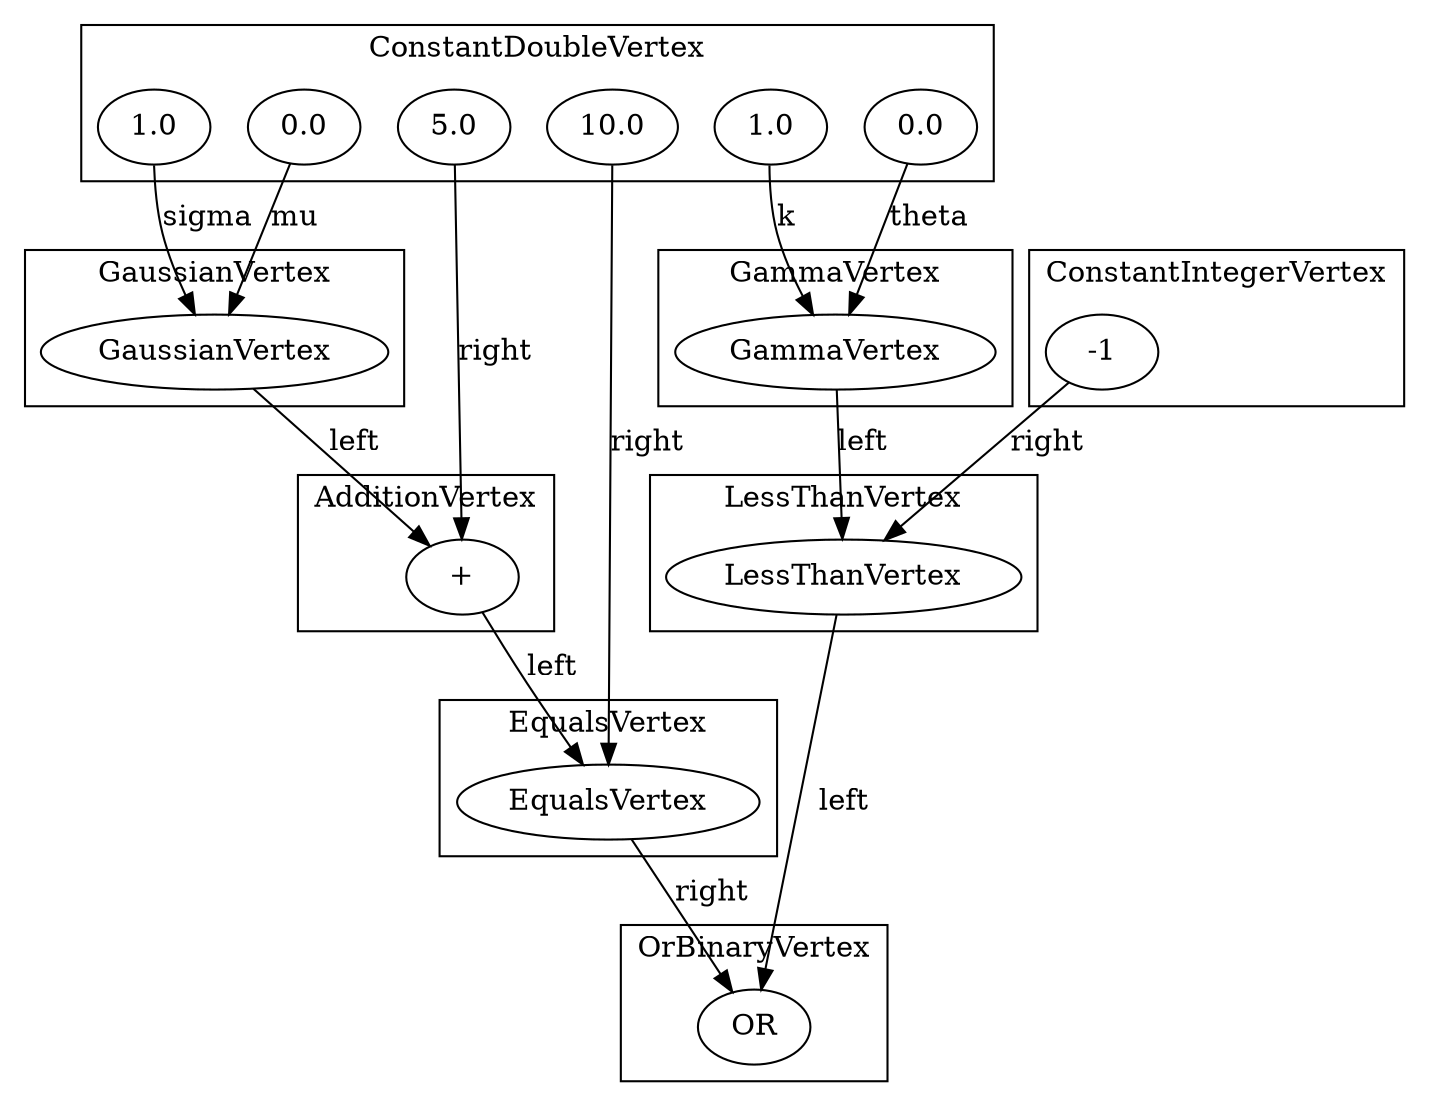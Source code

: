 digraph BayesianNetwork {
<96> -> <97> [label=sigma]
<98> -> <99> [label=right]
<100> -> <101> [label=right]
<101> -> <102> [label=right]
<91> -> <92> [label=k]
<93> -> <94> [label=right]
<95> -> <97> [label=mu]
<97> -> <99> [label=left]
<99> -> <101> [label=left]
<90> -> <92> [label=theta]
<92> -> <94> [label=left]
<94> -> <102> [label=left]
subgraph "cluster_LessThanVertex"{
label = "LessThanVertex"
94[label="LessThanVertex"]
}
subgraph "cluster_ConstantIntegerVertex"{
label = "ConstantIntegerVertex"
93[label="-1"]
}
subgraph "cluster_GaussianVertex"{
label = "GaussianVertex"
97[label="GaussianVertex"]
}
subgraph "cluster_OrBinaryVertex"{
label = "OrBinaryVertex"
102[label="OR"]
}
subgraph "cluster_EqualsVertex"{
label = "EqualsVertex"
101[label="EqualsVertex"]
}
subgraph "cluster_GammaVertex"{
label = "GammaVertex"
92[label="GammaVertex"]
}
subgraph "cluster_ConstantDoubleVertex"{
label = "ConstantDoubleVertex"
98[label="5.0"]
90[label="0.0"]
91[label="1.0"]
100[label="10.0"]
95[label="0.0"]
96[label="1.0"]
}
subgraph "cluster_AdditionVertex"{
label = "AdditionVertex"
99[label="+"]
}
}